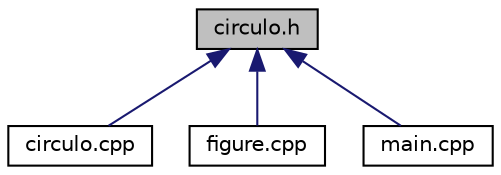digraph "circulo.h"
{
  edge [fontname="Helvetica",fontsize="10",labelfontname="Helvetica",labelfontsize="10"];
  node [fontname="Helvetica",fontsize="10",shape=record];
  Node1 [label="circulo.h",height=0.2,width=0.4,color="black", fillcolor="grey75", style="filled", fontcolor="black"];
  Node1 -> Node2 [dir="back",color="midnightblue",fontsize="10",style="solid",fontname="Helvetica"];
  Node2 [label="circulo.cpp",height=0.2,width=0.4,color="black", fillcolor="white", style="filled",URL="$circulo_8cpp.html",tooltip="Implementacion de la clase derivada Circulo. "];
  Node1 -> Node3 [dir="back",color="midnightblue",fontsize="10",style="solid",fontname="Helvetica"];
  Node3 [label="figure.cpp",height=0.2,width=0.4,color="black", fillcolor="white", style="filled",URL="$figure_8cpp.html",tooltip="Implementacion de la clase Figura. "];
  Node1 -> Node4 [dir="back",color="midnightblue",fontsize="10",style="solid",fontname="Helvetica"];
  Node4 [label="main.cpp",height=0.2,width=0.4,color="black", fillcolor="white", style="filled",URL="$main_8cpp.html",tooltip="Main del proyecto. "];
}
